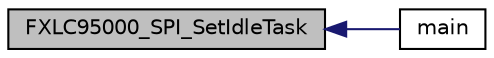 digraph "FXLC95000_SPI_SetIdleTask"
{
  edge [fontname="Helvetica",fontsize="10",labelfontname="Helvetica",labelfontsize="10"];
  node [fontname="Helvetica",fontsize="10",shape=record];
  rankdir="LR";
  Node85 [label="FXLC95000_SPI_SetIdleTask",height=0.2,width=0.4,color="black", fillcolor="grey75", style="filled", fontcolor="black"];
  Node85 -> Node86 [dir="back",color="midnightblue",fontsize="10",style="solid",fontname="Helvetica"];
  Node86 [label="main",height=0.2,width=0.4,color="black", fillcolor="white", style="filled",URL="$fxlc95000__accel__spi_8c.html#a840291bc02cba5474a4cb46a9b9566fe",tooltip="Main function. "];
}
